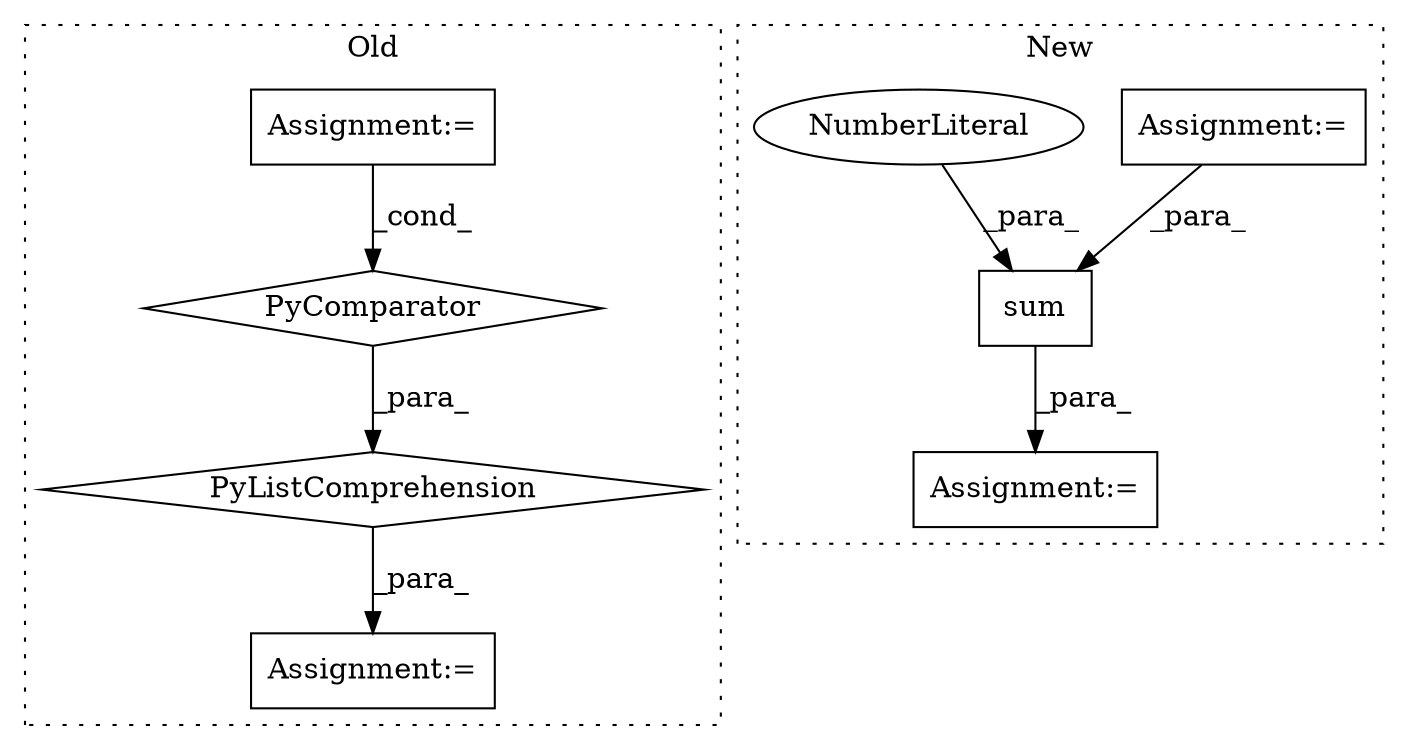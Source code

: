 digraph G {
subgraph cluster0 {
1 [label="PyComparator" a="113" s="3062" l="35" shape="diamond"];
3 [label="Assignment:=" a="7" s="2832" l="1" shape="box"];
4 [label="PyListComprehension" a="109" s="2971" l="134" shape="diamond"];
5 [label="Assignment:=" a="7" s="2945" l="1" shape="box"];
label = "Old";
style="dotted";
}
subgraph cluster1 {
2 [label="sum" a="32" s="3685,3703" l="4,1" shape="box"];
6 [label="Assignment:=" a="7" s="3643" l="1" shape="box"];
7 [label="Assignment:=" a="7" s="3494" l="1" shape="box"];
8 [label="NumberLiteral" a="34" s="3702" l="1" shape="ellipse"];
label = "New";
style="dotted";
}
1 -> 4 [label="_para_"];
2 -> 6 [label="_para_"];
3 -> 1 [label="_cond_"];
4 -> 5 [label="_para_"];
7 -> 2 [label="_para_"];
8 -> 2 [label="_para_"];
}